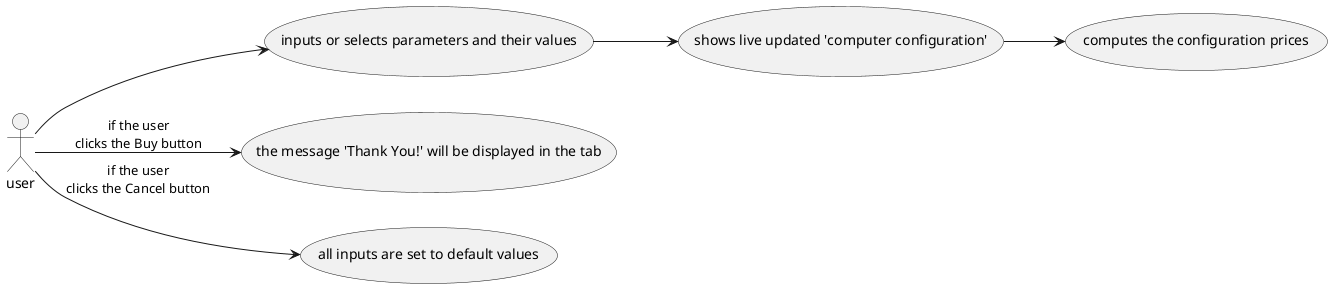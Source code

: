 @startuml
'https://plantuml.com/use-case-diagram

left to right direction
user --> (inputs or selects parameters and their values)
user --> (the message 'Thank You!' will be displayed in the tab) : if the user\nclicks the Buy button
user --> (all inputs are set to default values) : if the user\nclicks the Cancel button


(inputs or selects parameters and their values) --> (shows live updated 'computer configuration')
(shows live updated 'computer configuration') --> (computes the configuration prices)


@enduml